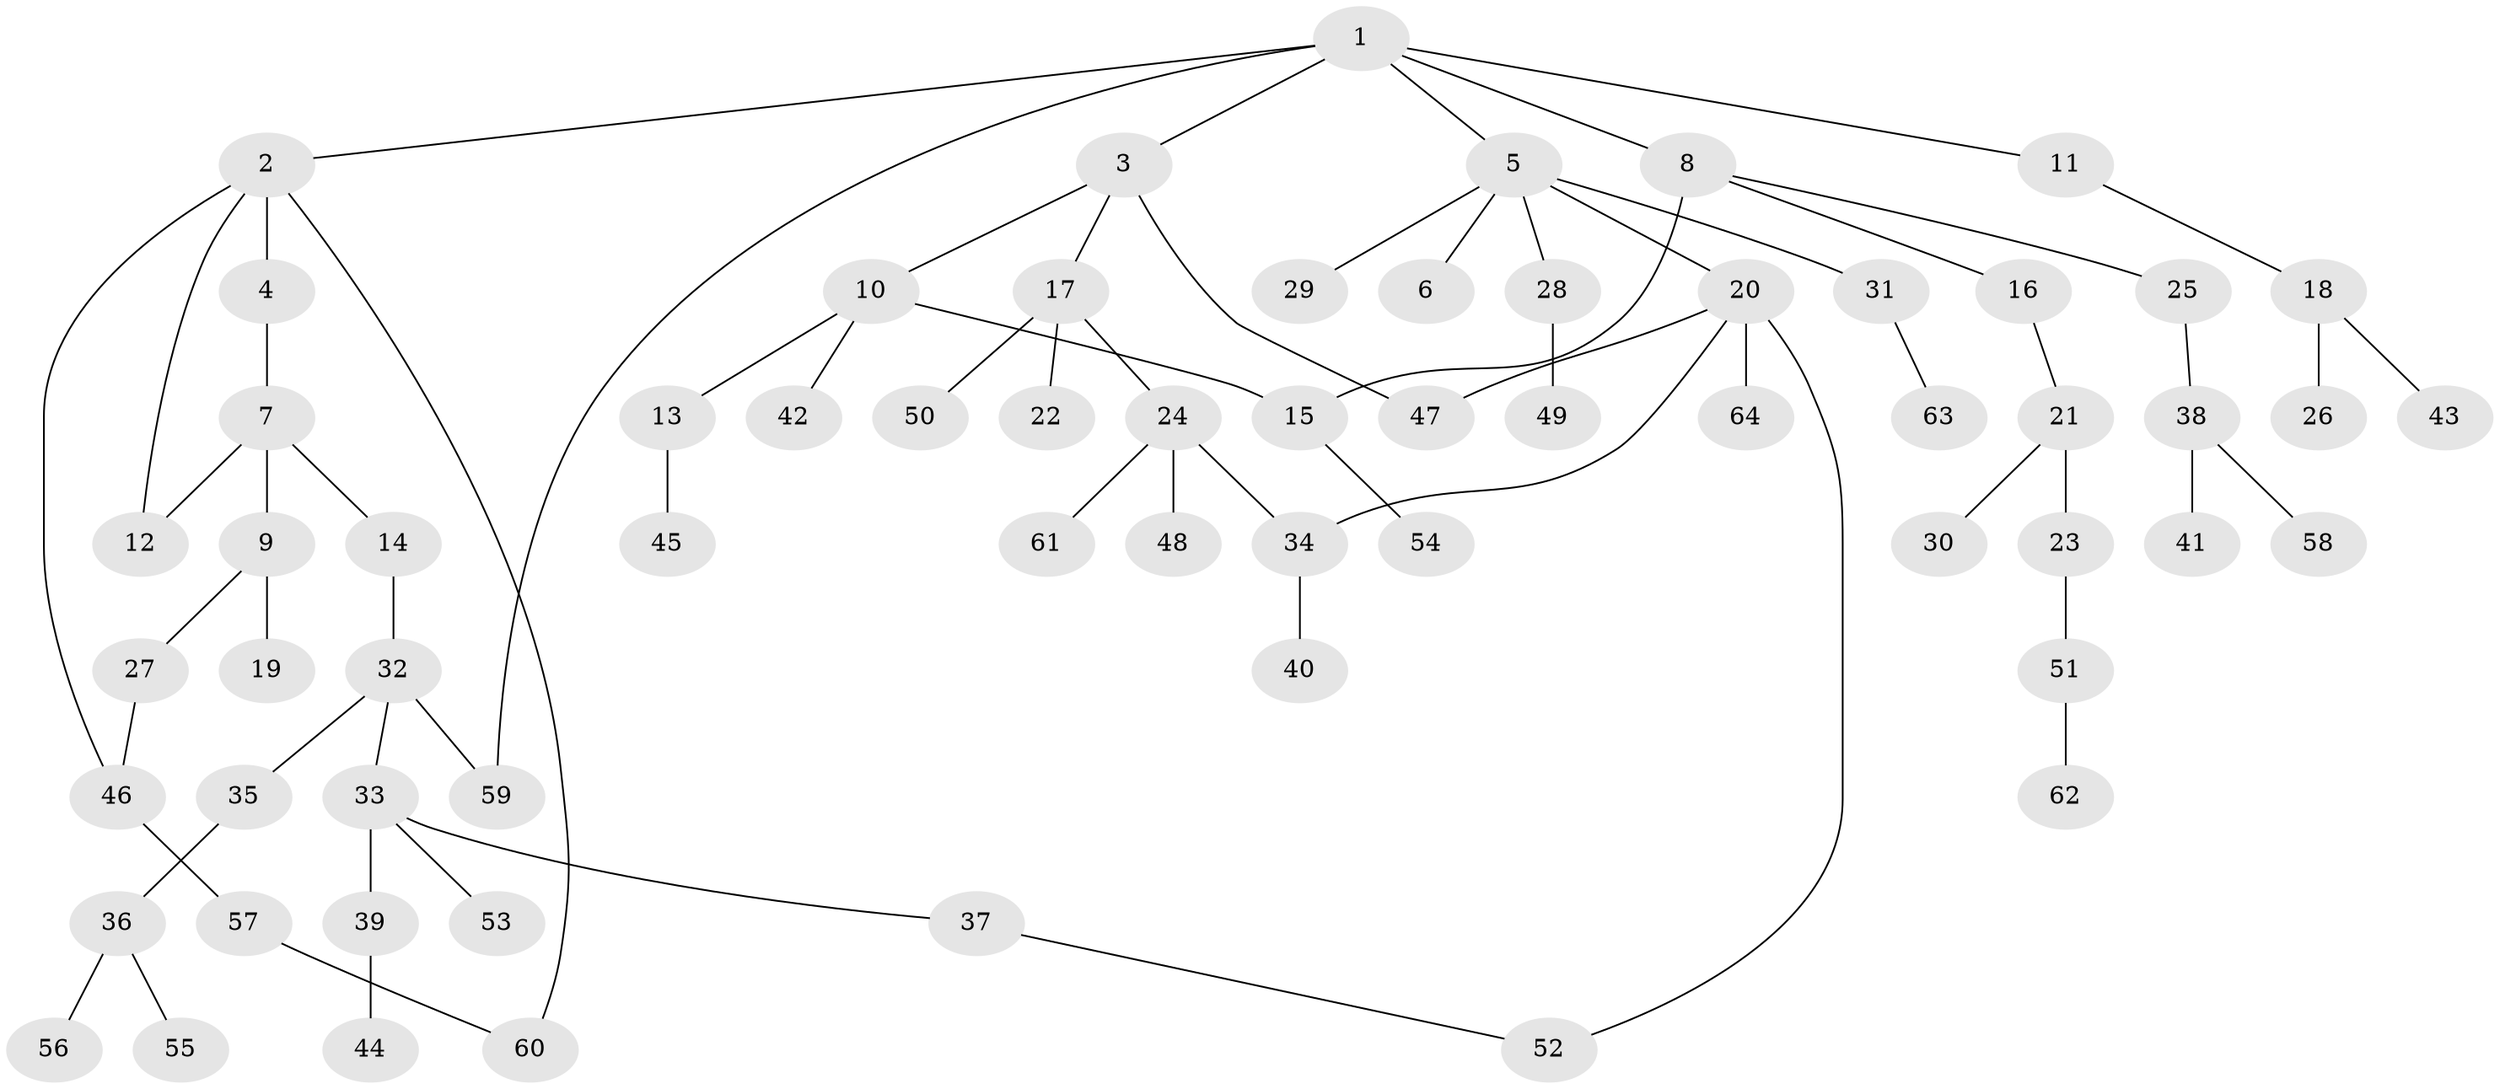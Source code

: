 // original degree distribution, {2: 0.23622047244094488, 6: 0.015748031496062992, 5: 0.06299212598425197, 7: 0.015748031496062992, 1: 0.47244094488188976, 3: 0.14173228346456693, 4: 0.05511811023622047}
// Generated by graph-tools (version 1.1) at 2025/49/03/04/25 22:49:00]
// undirected, 64 vertices, 71 edges
graph export_dot {
  node [color=gray90,style=filled];
  1;
  2;
  3;
  4;
  5;
  6;
  7;
  8;
  9;
  10;
  11;
  12;
  13;
  14;
  15;
  16;
  17;
  18;
  19;
  20;
  21;
  22;
  23;
  24;
  25;
  26;
  27;
  28;
  29;
  30;
  31;
  32;
  33;
  34;
  35;
  36;
  37;
  38;
  39;
  40;
  41;
  42;
  43;
  44;
  45;
  46;
  47;
  48;
  49;
  50;
  51;
  52;
  53;
  54;
  55;
  56;
  57;
  58;
  59;
  60;
  61;
  62;
  63;
  64;
  1 -- 2 [weight=1.0];
  1 -- 3 [weight=1.0];
  1 -- 5 [weight=1.0];
  1 -- 8 [weight=1.0];
  1 -- 11 [weight=1.0];
  1 -- 59 [weight=1.0];
  2 -- 4 [weight=5.0];
  2 -- 12 [weight=1.0];
  2 -- 46 [weight=1.0];
  2 -- 60 [weight=1.0];
  3 -- 10 [weight=1.0];
  3 -- 17 [weight=1.0];
  3 -- 47 [weight=1.0];
  4 -- 7 [weight=1.0];
  5 -- 6 [weight=1.0];
  5 -- 20 [weight=1.0];
  5 -- 28 [weight=1.0];
  5 -- 29 [weight=1.0];
  5 -- 31 [weight=1.0];
  7 -- 9 [weight=1.0];
  7 -- 12 [weight=1.0];
  7 -- 14 [weight=1.0];
  8 -- 15 [weight=1.0];
  8 -- 16 [weight=1.0];
  8 -- 25 [weight=1.0];
  9 -- 19 [weight=1.0];
  9 -- 27 [weight=1.0];
  10 -- 13 [weight=1.0];
  10 -- 15 [weight=1.0];
  10 -- 42 [weight=1.0];
  11 -- 18 [weight=1.0];
  13 -- 45 [weight=1.0];
  14 -- 32 [weight=1.0];
  15 -- 54 [weight=1.0];
  16 -- 21 [weight=1.0];
  17 -- 22 [weight=1.0];
  17 -- 24 [weight=1.0];
  17 -- 50 [weight=1.0];
  18 -- 26 [weight=1.0];
  18 -- 43 [weight=1.0];
  20 -- 34 [weight=1.0];
  20 -- 47 [weight=1.0];
  20 -- 52 [weight=1.0];
  20 -- 64 [weight=1.0];
  21 -- 23 [weight=1.0];
  21 -- 30 [weight=1.0];
  23 -- 51 [weight=1.0];
  24 -- 34 [weight=1.0];
  24 -- 48 [weight=1.0];
  24 -- 61 [weight=1.0];
  25 -- 38 [weight=1.0];
  27 -- 46 [weight=1.0];
  28 -- 49 [weight=1.0];
  31 -- 63 [weight=1.0];
  32 -- 33 [weight=2.0];
  32 -- 35 [weight=1.0];
  32 -- 59 [weight=1.0];
  33 -- 37 [weight=1.0];
  33 -- 39 [weight=1.0];
  33 -- 53 [weight=1.0];
  34 -- 40 [weight=1.0];
  35 -- 36 [weight=1.0];
  36 -- 55 [weight=1.0];
  36 -- 56 [weight=1.0];
  37 -- 52 [weight=1.0];
  38 -- 41 [weight=1.0];
  38 -- 58 [weight=1.0];
  39 -- 44 [weight=1.0];
  46 -- 57 [weight=1.0];
  51 -- 62 [weight=1.0];
  57 -- 60 [weight=1.0];
}

